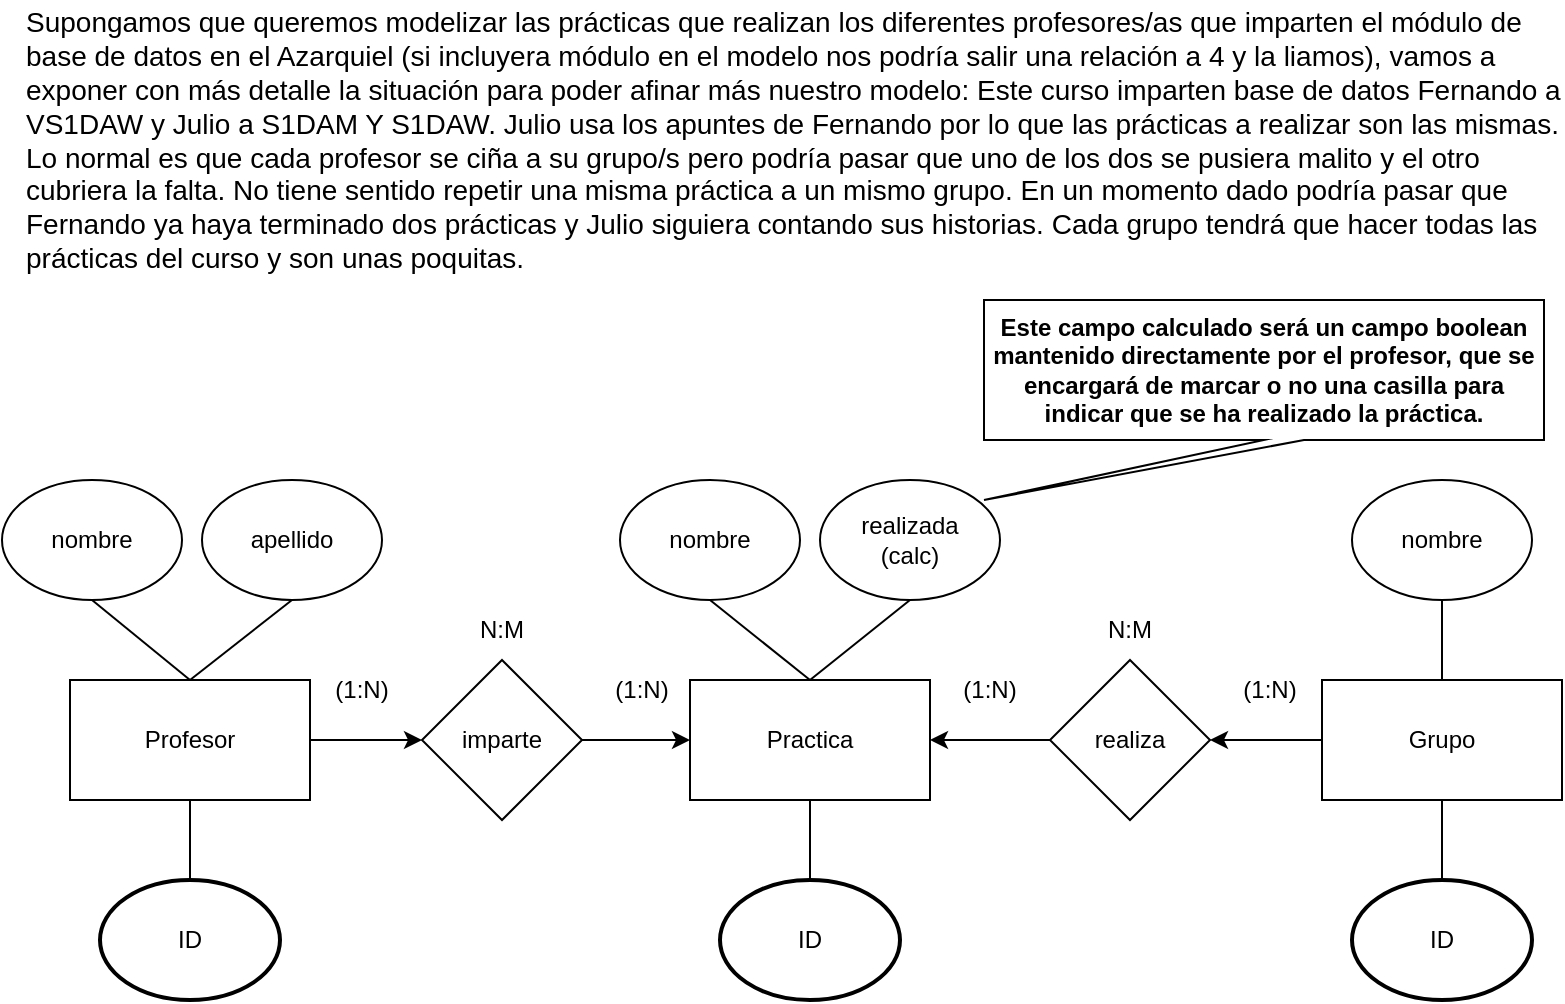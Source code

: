 <mxfile version="22.1.1" type="github">
  <diagram name="Página-1" id="qKwDhnCiwPNc9SaC4BNa">
    <mxGraphModel dx="1434" dy="750" grid="1" gridSize="10" guides="1" tooltips="1" connect="1" arrows="1" fold="1" page="1" pageScale="1" pageWidth="827" pageHeight="1169" math="0" shadow="0">
      <root>
        <mxCell id="0" />
        <mxCell id="1" parent="0" />
        <mxCell id="YrviUOaYqMqXsFpp3-eg-1" value="Supongamos que queremos modelizar las prácticas que realizan los diferentes profesores/as que imparten el módulo de base de datos en el Azarquiel (si incluyera módulo en el modelo nos podría salir una relación a 4 y la liamos), vamos a exponer con más detalle la situación para poder afinar más nuestro modelo: Este curso imparten base de datos Fernando a VS1DAW y Julio a S1DAM Y S1DAW. Julio usa los apuntes de Fernando por lo que las prácticas a realizar son las mismas. Lo normal es que cada profesor se ciña a su grupo/s pero podría pasar que uno de los dos se pusiera malito y el otro cubriera la falta. No tiene sentido repetir una misma práctica a un mismo grupo. En un momento dado podría pasar que Fernando ya haya terminado dos prácticas y Julio siguiera contando sus historias. Cada grupo tendrá que hacer todas las prácticas del curso y son unas poquitas." style="text;html=1;strokeColor=none;fillColor=none;align=left;verticalAlign=middle;whiteSpace=wrap;rounded=0;fontSize=14;" parent="1" vertex="1">
          <mxGeometry x="29" y="40" width="770" height="140" as="geometry" />
        </mxCell>
        <mxCell id="PqjFkIlypNNv3yK0HA9B-1" style="edgeStyle=orthogonalEdgeStyle;rounded=0;orthogonalLoop=1;jettySize=auto;html=1;exitX=1;exitY=0.5;exitDx=0;exitDy=0;entryX=0;entryY=0.5;entryDx=0;entryDy=0;" edge="1" parent="1" source="yulLahvRHh0z7h0c_ufD-1" target="yulLahvRHh0z7h0c_ufD-5">
          <mxGeometry relative="1" as="geometry" />
        </mxCell>
        <mxCell id="yulLahvRHh0z7h0c_ufD-1" value="Profesor" style="rounded=0;whiteSpace=wrap;html=1;" parent="1" vertex="1">
          <mxGeometry x="53" y="380" width="120" height="60" as="geometry" />
        </mxCell>
        <mxCell id="yulLahvRHh0z7h0c_ufD-3" value="Practica" style="rounded=0;whiteSpace=wrap;html=1;" parent="1" vertex="1">
          <mxGeometry x="363" y="380" width="120" height="60" as="geometry" />
        </mxCell>
        <mxCell id="PqjFkIlypNNv3yK0HA9B-3" style="edgeStyle=orthogonalEdgeStyle;rounded=0;orthogonalLoop=1;jettySize=auto;html=1;exitX=0;exitY=0.5;exitDx=0;exitDy=0;entryX=1;entryY=0.5;entryDx=0;entryDy=0;" edge="1" parent="1" source="yulLahvRHh0z7h0c_ufD-4" target="yulLahvRHh0z7h0c_ufD-6">
          <mxGeometry relative="1" as="geometry" />
        </mxCell>
        <mxCell id="yulLahvRHh0z7h0c_ufD-4" value="Grupo" style="rounded=0;whiteSpace=wrap;html=1;" parent="1" vertex="1">
          <mxGeometry x="679" y="380" width="120" height="60" as="geometry" />
        </mxCell>
        <mxCell id="PqjFkIlypNNv3yK0HA9B-2" style="edgeStyle=orthogonalEdgeStyle;rounded=0;orthogonalLoop=1;jettySize=auto;html=1;exitX=1;exitY=0.5;exitDx=0;exitDy=0;entryX=0;entryY=0.5;entryDx=0;entryDy=0;" edge="1" parent="1" source="yulLahvRHh0z7h0c_ufD-5" target="yulLahvRHh0z7h0c_ufD-3">
          <mxGeometry relative="1" as="geometry" />
        </mxCell>
        <mxCell id="yulLahvRHh0z7h0c_ufD-5" value="imparte" style="rhombus;whiteSpace=wrap;html=1;" parent="1" vertex="1">
          <mxGeometry x="229" y="370" width="80" height="80" as="geometry" />
        </mxCell>
        <mxCell id="PqjFkIlypNNv3yK0HA9B-4" style="edgeStyle=orthogonalEdgeStyle;rounded=0;orthogonalLoop=1;jettySize=auto;html=1;exitX=0;exitY=0.5;exitDx=0;exitDy=0;entryX=1;entryY=0.5;entryDx=0;entryDy=0;" edge="1" parent="1" source="yulLahvRHh0z7h0c_ufD-6" target="yulLahvRHh0z7h0c_ufD-3">
          <mxGeometry relative="1" as="geometry" />
        </mxCell>
        <mxCell id="yulLahvRHh0z7h0c_ufD-6" value="realiza" style="rhombus;whiteSpace=wrap;html=1;" parent="1" vertex="1">
          <mxGeometry x="543" y="370" width="80" height="80" as="geometry" />
        </mxCell>
        <mxCell id="yulLahvRHh0z7h0c_ufD-13" value="ID" style="ellipse;whiteSpace=wrap;html=1;strokeWidth=2;" parent="1" vertex="1">
          <mxGeometry x="694" y="480" width="90" height="60" as="geometry" />
        </mxCell>
        <mxCell id="yulLahvRHh0z7h0c_ufD-14" value="ID" style="ellipse;whiteSpace=wrap;html=1;strokeWidth=2;" parent="1" vertex="1">
          <mxGeometry x="68" y="480" width="90" height="60" as="geometry" />
        </mxCell>
        <mxCell id="yulLahvRHh0z7h0c_ufD-15" value="ID" style="ellipse;whiteSpace=wrap;html=1;strokeWidth=2;" parent="1" vertex="1">
          <mxGeometry x="378" y="480" width="90" height="60" as="geometry" />
        </mxCell>
        <mxCell id="yulLahvRHh0z7h0c_ufD-17" value="nombre" style="ellipse;whiteSpace=wrap;html=1;" parent="1" vertex="1">
          <mxGeometry x="694" y="280" width="90" height="60" as="geometry" />
        </mxCell>
        <mxCell id="yulLahvRHh0z7h0c_ufD-18" value="nombre" style="ellipse;whiteSpace=wrap;html=1;" parent="1" vertex="1">
          <mxGeometry x="328" y="280" width="90" height="60" as="geometry" />
        </mxCell>
        <mxCell id="yulLahvRHh0z7h0c_ufD-19" value="nombre" style="ellipse;whiteSpace=wrap;html=1;" parent="1" vertex="1">
          <mxGeometry x="19" y="280" width="90" height="60" as="geometry" />
        </mxCell>
        <mxCell id="yulLahvRHh0z7h0c_ufD-20" value="apellido" style="ellipse;whiteSpace=wrap;html=1;" parent="1" vertex="1">
          <mxGeometry x="119" y="280" width="90" height="60" as="geometry" />
        </mxCell>
        <mxCell id="yulLahvRHh0z7h0c_ufD-21" value="realizada&lt;br&gt;(calc)" style="ellipse;whiteSpace=wrap;html=1;" parent="1" vertex="1">
          <mxGeometry x="428" y="280" width="90" height="60" as="geometry" />
        </mxCell>
        <mxCell id="yulLahvRHh0z7h0c_ufD-22" value="" style="endArrow=none;html=1;rounded=0;exitX=0.5;exitY=0;exitDx=0;exitDy=0;entryX=0.5;entryY=1;entryDx=0;entryDy=0;" parent="1" source="yulLahvRHh0z7h0c_ufD-3" target="yulLahvRHh0z7h0c_ufD-21" edge="1">
          <mxGeometry width="50" height="50" relative="1" as="geometry">
            <mxPoint x="399" y="370" as="sourcePoint" />
            <mxPoint x="449" y="320" as="targetPoint" />
          </mxGeometry>
        </mxCell>
        <mxCell id="yulLahvRHh0z7h0c_ufD-23" value="" style="endArrow=none;html=1;rounded=0;exitX=0.5;exitY=0;exitDx=0;exitDy=0;entryX=0.5;entryY=1;entryDx=0;entryDy=0;" parent="1" source="yulLahvRHh0z7h0c_ufD-3" target="yulLahvRHh0z7h0c_ufD-18" edge="1">
          <mxGeometry width="50" height="50" relative="1" as="geometry">
            <mxPoint x="399" y="370" as="sourcePoint" />
            <mxPoint x="449" y="320" as="targetPoint" />
          </mxGeometry>
        </mxCell>
        <mxCell id="yulLahvRHh0z7h0c_ufD-24" value="" style="endArrow=none;html=1;rounded=0;entryX=0.5;entryY=1;entryDx=0;entryDy=0;exitX=0.5;exitY=0;exitDx=0;exitDy=0;" parent="1" source="yulLahvRHh0z7h0c_ufD-4" target="yulLahvRHh0z7h0c_ufD-17" edge="1">
          <mxGeometry width="50" height="50" relative="1" as="geometry">
            <mxPoint x="399" y="370" as="sourcePoint" />
            <mxPoint x="449" y="320" as="targetPoint" />
          </mxGeometry>
        </mxCell>
        <mxCell id="yulLahvRHh0z7h0c_ufD-25" value="" style="endArrow=none;html=1;rounded=0;entryX=0.5;entryY=0;entryDx=0;entryDy=0;exitX=0.5;exitY=1;exitDx=0;exitDy=0;" parent="1" source="yulLahvRHh0z7h0c_ufD-4" target="yulLahvRHh0z7h0c_ufD-13" edge="1">
          <mxGeometry width="50" height="50" relative="1" as="geometry">
            <mxPoint x="399" y="370" as="sourcePoint" />
            <mxPoint x="449" y="320" as="targetPoint" />
          </mxGeometry>
        </mxCell>
        <mxCell id="yulLahvRHh0z7h0c_ufD-26" value="" style="endArrow=none;html=1;rounded=0;entryX=0.5;entryY=0;entryDx=0;entryDy=0;exitX=0.5;exitY=1;exitDx=0;exitDy=0;" parent="1" source="yulLahvRHh0z7h0c_ufD-3" target="yulLahvRHh0z7h0c_ufD-15" edge="1">
          <mxGeometry width="50" height="50" relative="1" as="geometry">
            <mxPoint x="399" y="370" as="sourcePoint" />
            <mxPoint x="449" y="320" as="targetPoint" />
          </mxGeometry>
        </mxCell>
        <mxCell id="yulLahvRHh0z7h0c_ufD-27" value="" style="endArrow=none;html=1;rounded=0;entryX=0.5;entryY=0;entryDx=0;entryDy=0;exitX=0.5;exitY=1;exitDx=0;exitDy=0;" parent="1" source="yulLahvRHh0z7h0c_ufD-1" target="yulLahvRHh0z7h0c_ufD-14" edge="1">
          <mxGeometry width="50" height="50" relative="1" as="geometry">
            <mxPoint x="399" y="370" as="sourcePoint" />
            <mxPoint x="449" y="320" as="targetPoint" />
          </mxGeometry>
        </mxCell>
        <mxCell id="yulLahvRHh0z7h0c_ufD-28" value="" style="endArrow=none;html=1;rounded=0;entryX=0.5;entryY=1;entryDx=0;entryDy=0;exitX=0.5;exitY=0;exitDx=0;exitDy=0;" parent="1" source="yulLahvRHh0z7h0c_ufD-1" target="yulLahvRHh0z7h0c_ufD-20" edge="1">
          <mxGeometry width="50" height="50" relative="1" as="geometry">
            <mxPoint x="399" y="370" as="sourcePoint" />
            <mxPoint x="449" y="320" as="targetPoint" />
          </mxGeometry>
        </mxCell>
        <mxCell id="yulLahvRHh0z7h0c_ufD-29" value="" style="endArrow=none;html=1;rounded=0;exitX=0.5;exitY=0;exitDx=0;exitDy=0;entryX=0.5;entryY=1;entryDx=0;entryDy=0;" parent="1" source="yulLahvRHh0z7h0c_ufD-1" target="yulLahvRHh0z7h0c_ufD-19" edge="1">
          <mxGeometry width="50" height="50" relative="1" as="geometry">
            <mxPoint x="399" y="370" as="sourcePoint" />
            <mxPoint x="449" y="320" as="targetPoint" />
          </mxGeometry>
        </mxCell>
        <mxCell id="yulLahvRHh0z7h0c_ufD-31" value="Este campo calculado será un campo boolean mantenido directamente por el profesor, que se encargará de marcar o no una casilla para indicar que se ha realizado la práctica." style="shape=callout;whiteSpace=wrap;html=1;perimeter=calloutPerimeter;direction=east;position2=0;fontStyle=1" parent="1" vertex="1">
          <mxGeometry x="510" y="190" width="280" height="100" as="geometry" />
        </mxCell>
        <mxCell id="yulLahvRHh0z7h0c_ufD-32" value="(1:N)" style="text;html=1;strokeColor=none;fillColor=none;align=center;verticalAlign=middle;whiteSpace=wrap;rounded=0;" parent="1" vertex="1">
          <mxGeometry x="169" y="370" width="60" height="30" as="geometry" />
        </mxCell>
        <mxCell id="yulLahvRHh0z7h0c_ufD-33" value="(1:N)" style="text;html=1;strokeColor=none;fillColor=none;align=center;verticalAlign=middle;whiteSpace=wrap;rounded=0;" parent="1" vertex="1">
          <mxGeometry x="309" y="370" width="60" height="30" as="geometry" />
        </mxCell>
        <mxCell id="yulLahvRHh0z7h0c_ufD-34" value="N:M" style="text;html=1;strokeColor=none;fillColor=none;align=center;verticalAlign=middle;whiteSpace=wrap;rounded=0;" parent="1" vertex="1">
          <mxGeometry x="239" y="340" width="60" height="30" as="geometry" />
        </mxCell>
        <mxCell id="yulLahvRHh0z7h0c_ufD-35" value="(1:N)" style="text;html=1;strokeColor=none;fillColor=none;align=center;verticalAlign=middle;whiteSpace=wrap;rounded=0;" parent="1" vertex="1">
          <mxGeometry x="483" y="370" width="60" height="30" as="geometry" />
        </mxCell>
        <mxCell id="yulLahvRHh0z7h0c_ufD-36" value="(1:N)" style="text;html=1;strokeColor=none;fillColor=none;align=center;verticalAlign=middle;whiteSpace=wrap;rounded=0;" parent="1" vertex="1">
          <mxGeometry x="623" y="370" width="60" height="30" as="geometry" />
        </mxCell>
        <mxCell id="yulLahvRHh0z7h0c_ufD-37" value="N:M" style="text;html=1;strokeColor=none;fillColor=none;align=center;verticalAlign=middle;whiteSpace=wrap;rounded=0;" parent="1" vertex="1">
          <mxGeometry x="553" y="340" width="60" height="30" as="geometry" />
        </mxCell>
      </root>
    </mxGraphModel>
  </diagram>
</mxfile>
